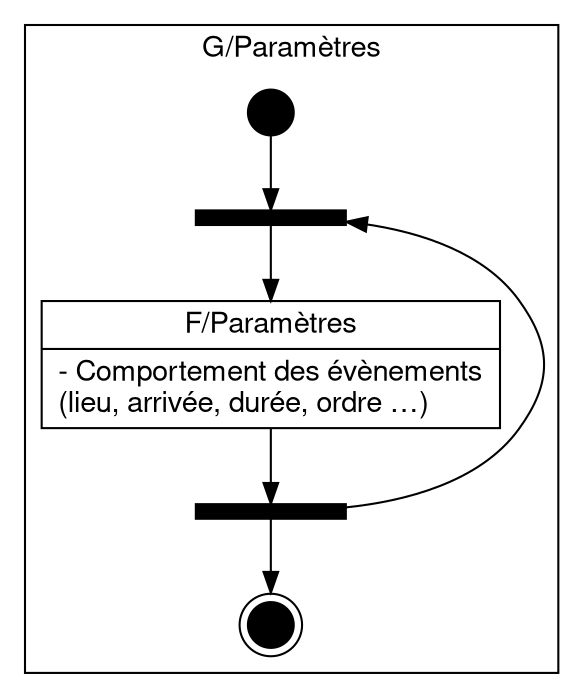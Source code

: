 digraph {
	
	fontname = "Nimbus Sans L"
	
	node [
		fontname = "Nimbus Sans L"
		shape = "record"
	]
	
	edge [
		fontname = "Nimbus Sans L"
	]

	subgraph clusterParamètres {
		label = "G/Paramètres"
		
		begin [
			label = ""
			shape = circle
			style = filled
			fillcolor = "#000000"
			fixedsize = true
			width = 0.3
		]

		end [
			label = ""
			shape = doublecircle
			style = filled
			fillcolor = "#000000"
			fixedsize = true
			width = 0.3
		]
				
		up [
			label = ""
			shape = rectangle
			style = filled
			fillcolor = "#000000"
			fixedsize = true
			width = 1
			height = 0.1
		]
	
		down [
			label = ""
			shape = rectangle
			style = filled
			fillcolor = "#000000"
			fixedsize = true
			width = 1
			height = 0.1
		]
		
		Paramètres [
			label = "{F/Paramètres|- Comportement des évènements\l	(lieu, arrivée, durée, ordre …)\l}"
		]
		
	}

	begin -> up
	
	up -> Paramètres -> down
	
	down -> up [ constraint = false ]
	down -> end
	
}